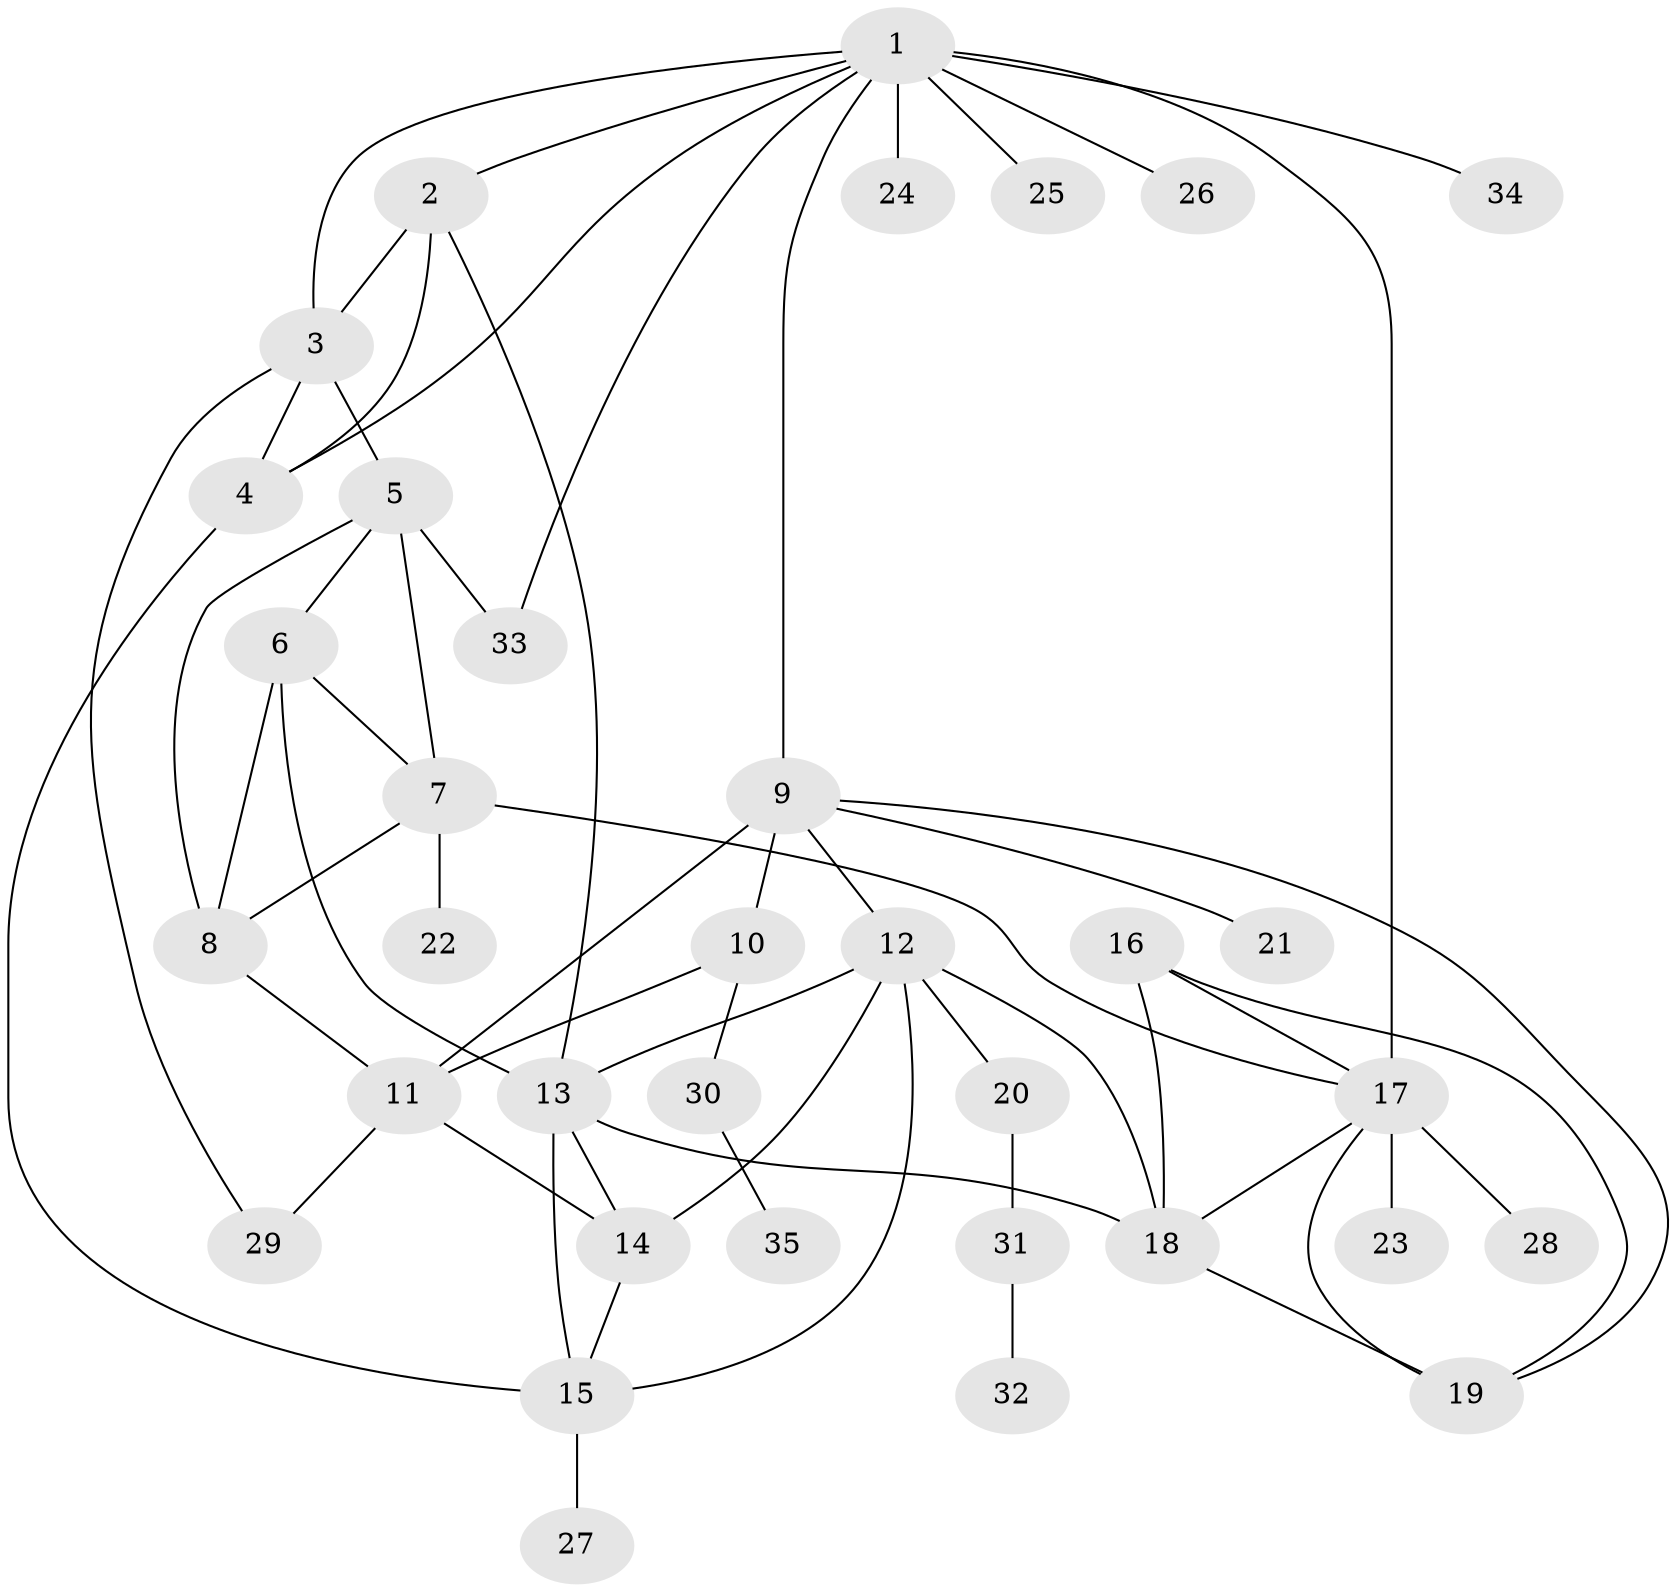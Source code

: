 // original degree distribution, {14: 0.011627906976744186, 3: 0.03488372093023256, 8: 0.03488372093023256, 6: 0.05813953488372093, 5: 0.03488372093023256, 7: 0.03488372093023256, 4: 0.046511627906976744, 10: 0.011627906976744186, 11: 0.011627906976744186, 1: 0.5813953488372093, 2: 0.13953488372093023}
// Generated by graph-tools (version 1.1) at 2025/52/03/04/25 22:52:30]
// undirected, 35 vertices, 58 edges
graph export_dot {
  node [color=gray90,style=filled];
  1;
  2;
  3;
  4;
  5;
  6;
  7;
  8;
  9;
  10;
  11;
  12;
  13;
  14;
  15;
  16;
  17;
  18;
  19;
  20;
  21;
  22;
  23;
  24;
  25;
  26;
  27;
  28;
  29;
  30;
  31;
  32;
  33;
  34;
  35;
  1 -- 2 [weight=1.0];
  1 -- 3 [weight=1.0];
  1 -- 4 [weight=1.0];
  1 -- 9 [weight=2.0];
  1 -- 17 [weight=1.0];
  1 -- 24 [weight=1.0];
  1 -- 25 [weight=3.0];
  1 -- 26 [weight=1.0];
  1 -- 33 [weight=1.0];
  1 -- 34 [weight=1.0];
  2 -- 3 [weight=3.0];
  2 -- 4 [weight=1.0];
  2 -- 13 [weight=1.0];
  3 -- 4 [weight=1.0];
  3 -- 5 [weight=1.0];
  3 -- 29 [weight=1.0];
  4 -- 15 [weight=1.0];
  5 -- 6 [weight=1.0];
  5 -- 7 [weight=1.0];
  5 -- 8 [weight=1.0];
  5 -- 33 [weight=1.0];
  6 -- 7 [weight=1.0];
  6 -- 8 [weight=1.0];
  6 -- 13 [weight=1.0];
  7 -- 8 [weight=2.0];
  7 -- 17 [weight=1.0];
  7 -- 22 [weight=1.0];
  8 -- 11 [weight=1.0];
  9 -- 10 [weight=2.0];
  9 -- 11 [weight=2.0];
  9 -- 12 [weight=1.0];
  9 -- 19 [weight=1.0];
  9 -- 21 [weight=1.0];
  10 -- 11 [weight=1.0];
  10 -- 30 [weight=1.0];
  11 -- 14 [weight=1.0];
  11 -- 29 [weight=1.0];
  12 -- 13 [weight=1.0];
  12 -- 14 [weight=6.0];
  12 -- 15 [weight=1.0];
  12 -- 18 [weight=1.0];
  12 -- 20 [weight=1.0];
  13 -- 14 [weight=1.0];
  13 -- 15 [weight=1.0];
  13 -- 18 [weight=2.0];
  14 -- 15 [weight=1.0];
  15 -- 27 [weight=3.0];
  16 -- 17 [weight=1.0];
  16 -- 18 [weight=1.0];
  16 -- 19 [weight=1.0];
  17 -- 18 [weight=1.0];
  17 -- 19 [weight=1.0];
  17 -- 23 [weight=1.0];
  17 -- 28 [weight=4.0];
  18 -- 19 [weight=1.0];
  20 -- 31 [weight=2.0];
  30 -- 35 [weight=1.0];
  31 -- 32 [weight=1.0];
}
